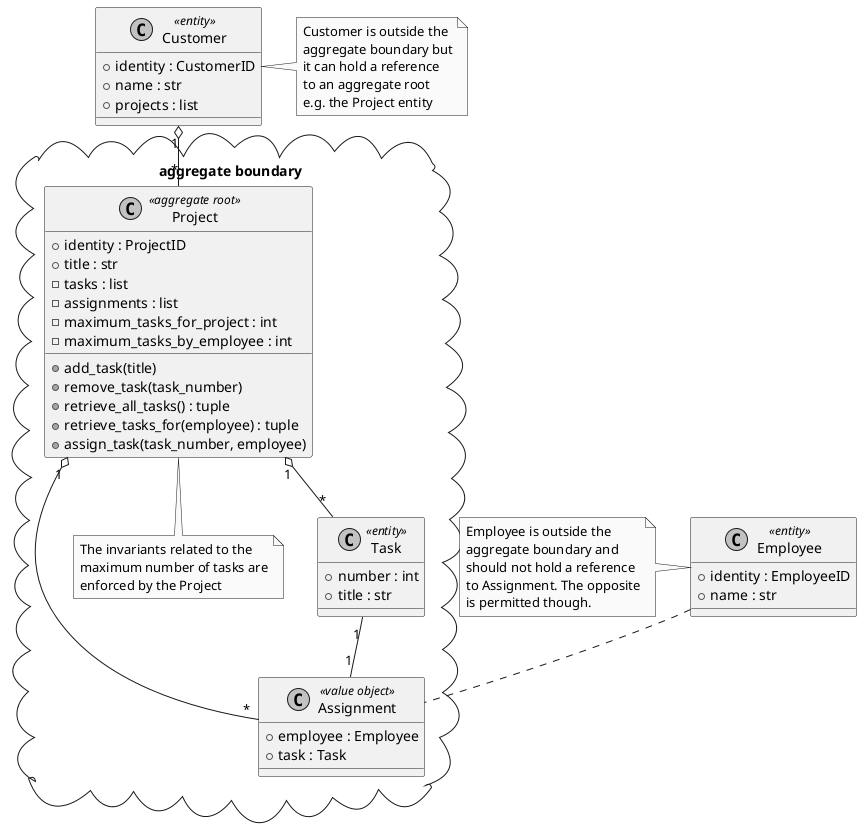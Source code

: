@startuml

skinparam monochrome true

class Customer <<entity>> {
	+ identity : CustomerID
	+ name : str
	+ projects : list
}

class Employee <<entity>>{
	+ identity : EmployeeID
	+ name : str
}

package "aggregate boundary" <<Cloud>> {
	class Project <<aggregate root>> {
		+ identity : ProjectID
		+ title : str
		- tasks : list
		- assignments : list
		- maximum_tasks_for_project : int
		- maximum_tasks_by_employee : int
		+ add_task(title)
		+ remove_task(task_number)
		+ retrieve_all_tasks() : tuple
		+ retrieve_tasks_for(employee) : tuple
		+ assign_task(task_number, employee)
	}
	note bottom of Project {
		The invariants related to the
		maximum number of tasks are
		enforced by the Project
	}

	class Task <<entity>> {
		+ number : int
		+ title : str
	}

	class Assignment <<value object>> {
		+ employee : Employee
		+ task : Task
	}
}

Project "1" o- "*" Assignment
Customer "1" o-- "*" Project
Project "1" o-down- "*" Task

Task "1" -- "1" Assignment
Employee .. Assignment

note left of Employee {
	Employee is outside the
	aggregate boundary and
	should not hold a reference
	to Assignment. The opposite
	is permitted though.
}

note right of Customer {
	Customer is outside the
	aggregate boundary but
	it can hold a reference
	to an aggregate root
	e.g. the Project entity
}



@enduml